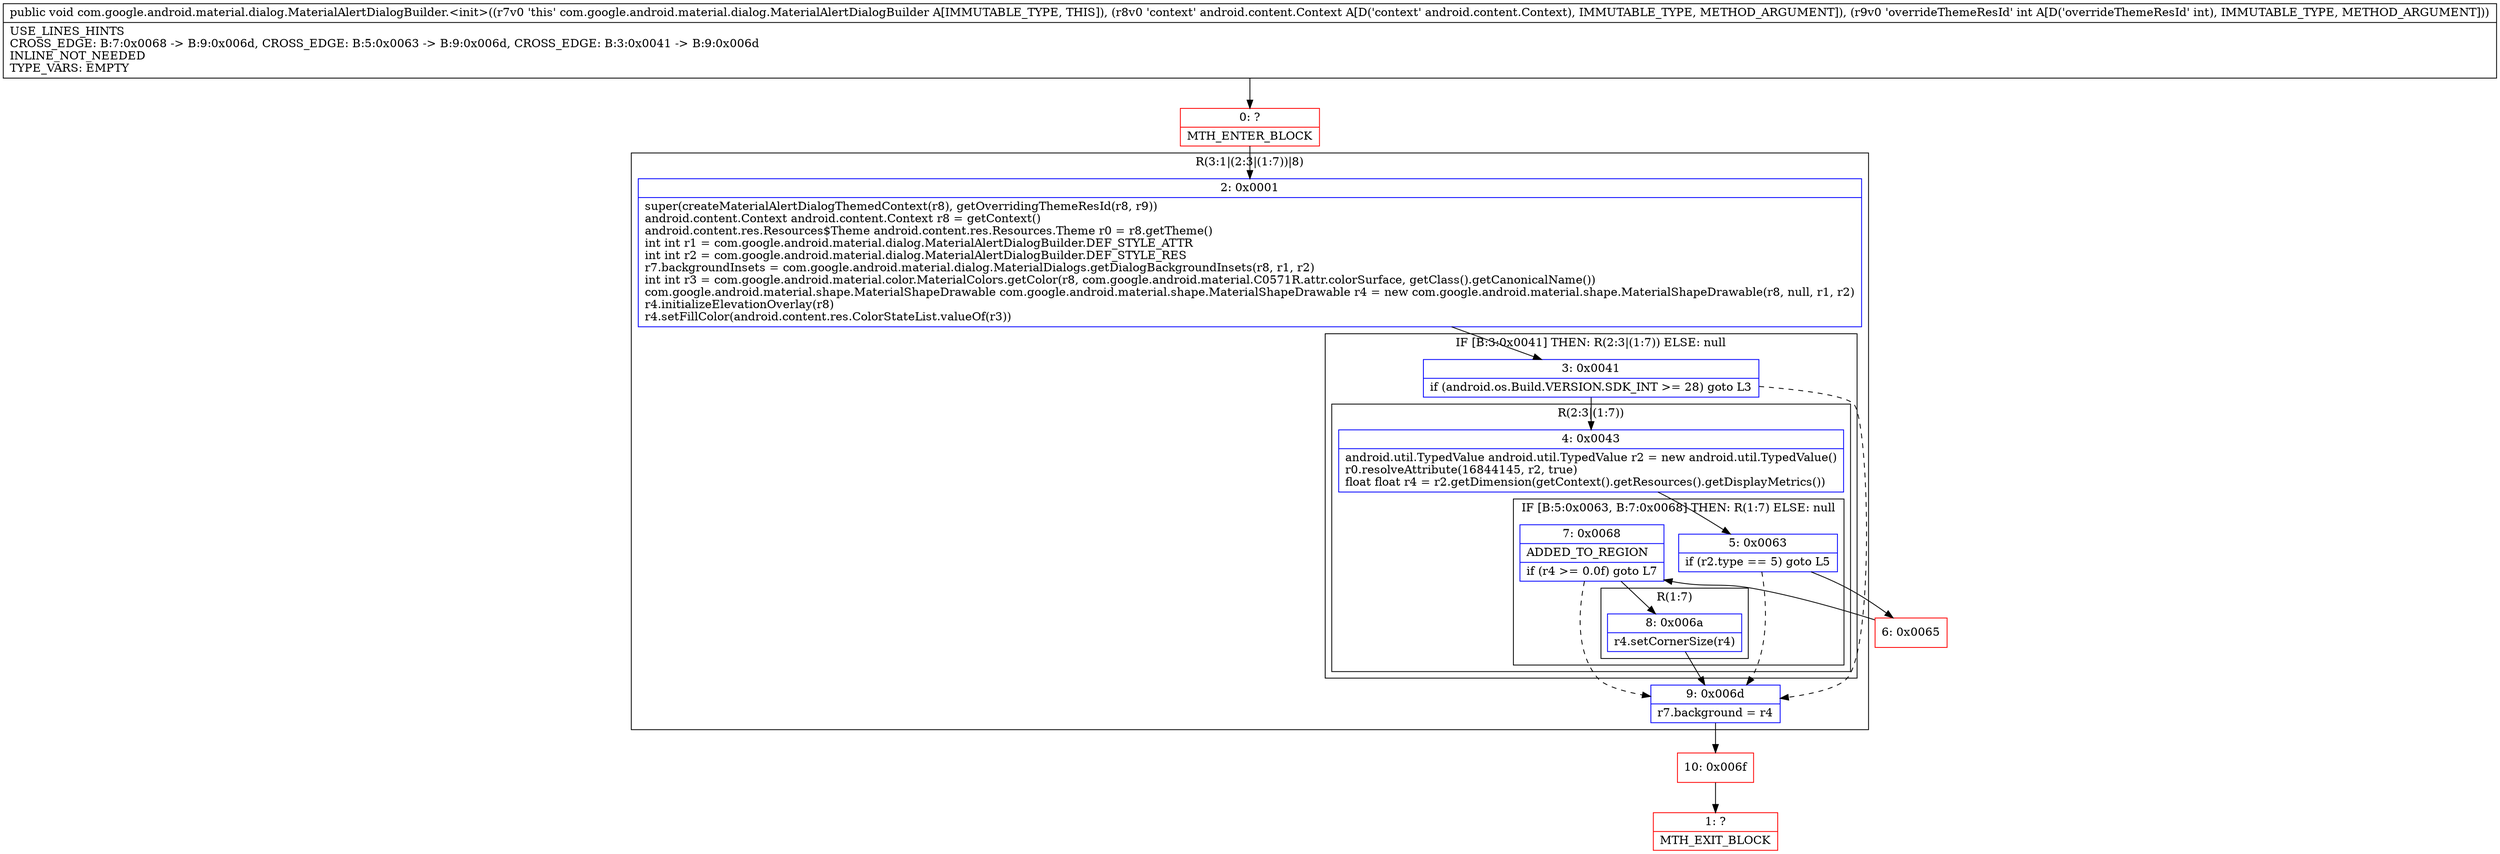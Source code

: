 digraph "CFG forcom.google.android.material.dialog.MaterialAlertDialogBuilder.\<init\>(Landroid\/content\/Context;I)V" {
subgraph cluster_Region_1637220712 {
label = "R(3:1|(2:3|(1:7))|8)";
node [shape=record,color=blue];
Node_2 [shape=record,label="{2\:\ 0x0001|super(createMaterialAlertDialogThemedContext(r8), getOverridingThemeResId(r8, r9))\landroid.content.Context android.content.Context r8 = getContext()\landroid.content.res.Resources$Theme android.content.res.Resources.Theme r0 = r8.getTheme()\lint int r1 = com.google.android.material.dialog.MaterialAlertDialogBuilder.DEF_STYLE_ATTR\lint int r2 = com.google.android.material.dialog.MaterialAlertDialogBuilder.DEF_STYLE_RES\lr7.backgroundInsets = com.google.android.material.dialog.MaterialDialogs.getDialogBackgroundInsets(r8, r1, r2)\lint int r3 = com.google.android.material.color.MaterialColors.getColor(r8, com.google.android.material.C0571R.attr.colorSurface, getClass().getCanonicalName())\lcom.google.android.material.shape.MaterialShapeDrawable com.google.android.material.shape.MaterialShapeDrawable r4 = new com.google.android.material.shape.MaterialShapeDrawable(r8, null, r1, r2)\lr4.initializeElevationOverlay(r8)\lr4.setFillColor(android.content.res.ColorStateList.valueOf(r3))\l}"];
subgraph cluster_IfRegion_1155450274 {
label = "IF [B:3:0x0041] THEN: R(2:3|(1:7)) ELSE: null";
node [shape=record,color=blue];
Node_3 [shape=record,label="{3\:\ 0x0041|if (android.os.Build.VERSION.SDK_INT \>= 28) goto L3\l}"];
subgraph cluster_Region_557390190 {
label = "R(2:3|(1:7))";
node [shape=record,color=blue];
Node_4 [shape=record,label="{4\:\ 0x0043|android.util.TypedValue android.util.TypedValue r2 = new android.util.TypedValue()\lr0.resolveAttribute(16844145, r2, true)\lfloat float r4 = r2.getDimension(getContext().getResources().getDisplayMetrics())\l}"];
subgraph cluster_IfRegion_395766323 {
label = "IF [B:5:0x0063, B:7:0x0068] THEN: R(1:7) ELSE: null";
node [shape=record,color=blue];
Node_5 [shape=record,label="{5\:\ 0x0063|if (r2.type == 5) goto L5\l}"];
Node_7 [shape=record,label="{7\:\ 0x0068|ADDED_TO_REGION\l|if (r4 \>= 0.0f) goto L7\l}"];
subgraph cluster_Region_487751078 {
label = "R(1:7)";
node [shape=record,color=blue];
Node_8 [shape=record,label="{8\:\ 0x006a|r4.setCornerSize(r4)\l}"];
}
}
}
}
Node_9 [shape=record,label="{9\:\ 0x006d|r7.background = r4\l}"];
}
Node_0 [shape=record,color=red,label="{0\:\ ?|MTH_ENTER_BLOCK\l}"];
Node_6 [shape=record,color=red,label="{6\:\ 0x0065}"];
Node_10 [shape=record,color=red,label="{10\:\ 0x006f}"];
Node_1 [shape=record,color=red,label="{1\:\ ?|MTH_EXIT_BLOCK\l}"];
MethodNode[shape=record,label="{public void com.google.android.material.dialog.MaterialAlertDialogBuilder.\<init\>((r7v0 'this' com.google.android.material.dialog.MaterialAlertDialogBuilder A[IMMUTABLE_TYPE, THIS]), (r8v0 'context' android.content.Context A[D('context' android.content.Context), IMMUTABLE_TYPE, METHOD_ARGUMENT]), (r9v0 'overrideThemeResId' int A[D('overrideThemeResId' int), IMMUTABLE_TYPE, METHOD_ARGUMENT]))  | USE_LINES_HINTS\lCROSS_EDGE: B:7:0x0068 \-\> B:9:0x006d, CROSS_EDGE: B:5:0x0063 \-\> B:9:0x006d, CROSS_EDGE: B:3:0x0041 \-\> B:9:0x006d\lINLINE_NOT_NEEDED\lTYPE_VARS: EMPTY\l}"];
MethodNode -> Node_0;Node_2 -> Node_3;
Node_3 -> Node_4;
Node_3 -> Node_9[style=dashed];
Node_4 -> Node_5;
Node_5 -> Node_6;
Node_5 -> Node_9[style=dashed];
Node_7 -> Node_8;
Node_7 -> Node_9[style=dashed];
Node_8 -> Node_9;
Node_9 -> Node_10;
Node_0 -> Node_2;
Node_6 -> Node_7;
Node_10 -> Node_1;
}

